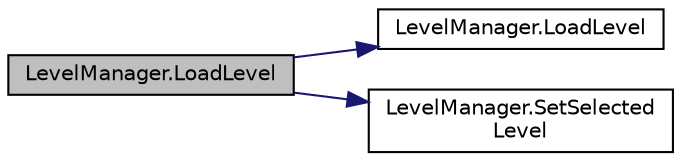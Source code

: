 digraph "LevelManager.LoadLevel"
{
 // LATEX_PDF_SIZE
  edge [fontname="Helvetica",fontsize="10",labelfontname="Helvetica",labelfontsize="10"];
  node [fontname="Helvetica",fontsize="10",shape=record];
  rankdir="LR";
  Node1 [label="LevelManager.LoadLevel",height=0.2,width=0.4,color="black", fillcolor="grey75", style="filled", fontcolor="black",tooltip="This method sets the selected level to the given level number."];
  Node1 -> Node2 [color="midnightblue",fontsize="10",style="solid",fontname="Helvetica"];
  Node2 [label="LevelManager.LoadLevel",height=0.2,width=0.4,color="black", fillcolor="white", style="filled",URL="$class_level_manager.html#ab7f3deff41b4b12e1e325ef16d873e0e",tooltip="Load a scene with the current level number."];
  Node1 -> Node3 [color="midnightblue",fontsize="10",style="solid",fontname="Helvetica"];
  Node3 [label="LevelManager.SetSelected\lLevel",height=0.2,width=0.4,color="black", fillcolor="white", style="filled",URL="$class_level_manager.html#a82e768e05ac43cfcff7572ac42aef205",tooltip="This method changes the point's location to the given coordinates."];
}

